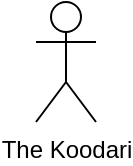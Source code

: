<mxfile version="12.4.9" type="github">
  <diagram id="sAiqmRXAWFsvntZIzMXb" name="Page-1">
    <mxGraphModel dx="585" dy="305" grid="1" gridSize="10" guides="1" tooltips="1" connect="1" arrows="1" fold="1" page="1" pageScale="1" pageWidth="827" pageHeight="1169" math="0" shadow="0">
      <root>
        <mxCell id="0"/>
        <mxCell id="1" parent="0"/>
        <mxCell id="NG2lkEiKBy3guxIK3CA9-1" value="The Koodari" style="shape=umlActor;verticalLabelPosition=bottom;labelBackgroundColor=#ffffff;verticalAlign=top;html=1;outlineConnect=0;" vertex="1" parent="1">
          <mxGeometry x="160" y="80" width="30" height="60" as="geometry"/>
        </mxCell>
      </root>
    </mxGraphModel>
  </diagram>
</mxfile>
